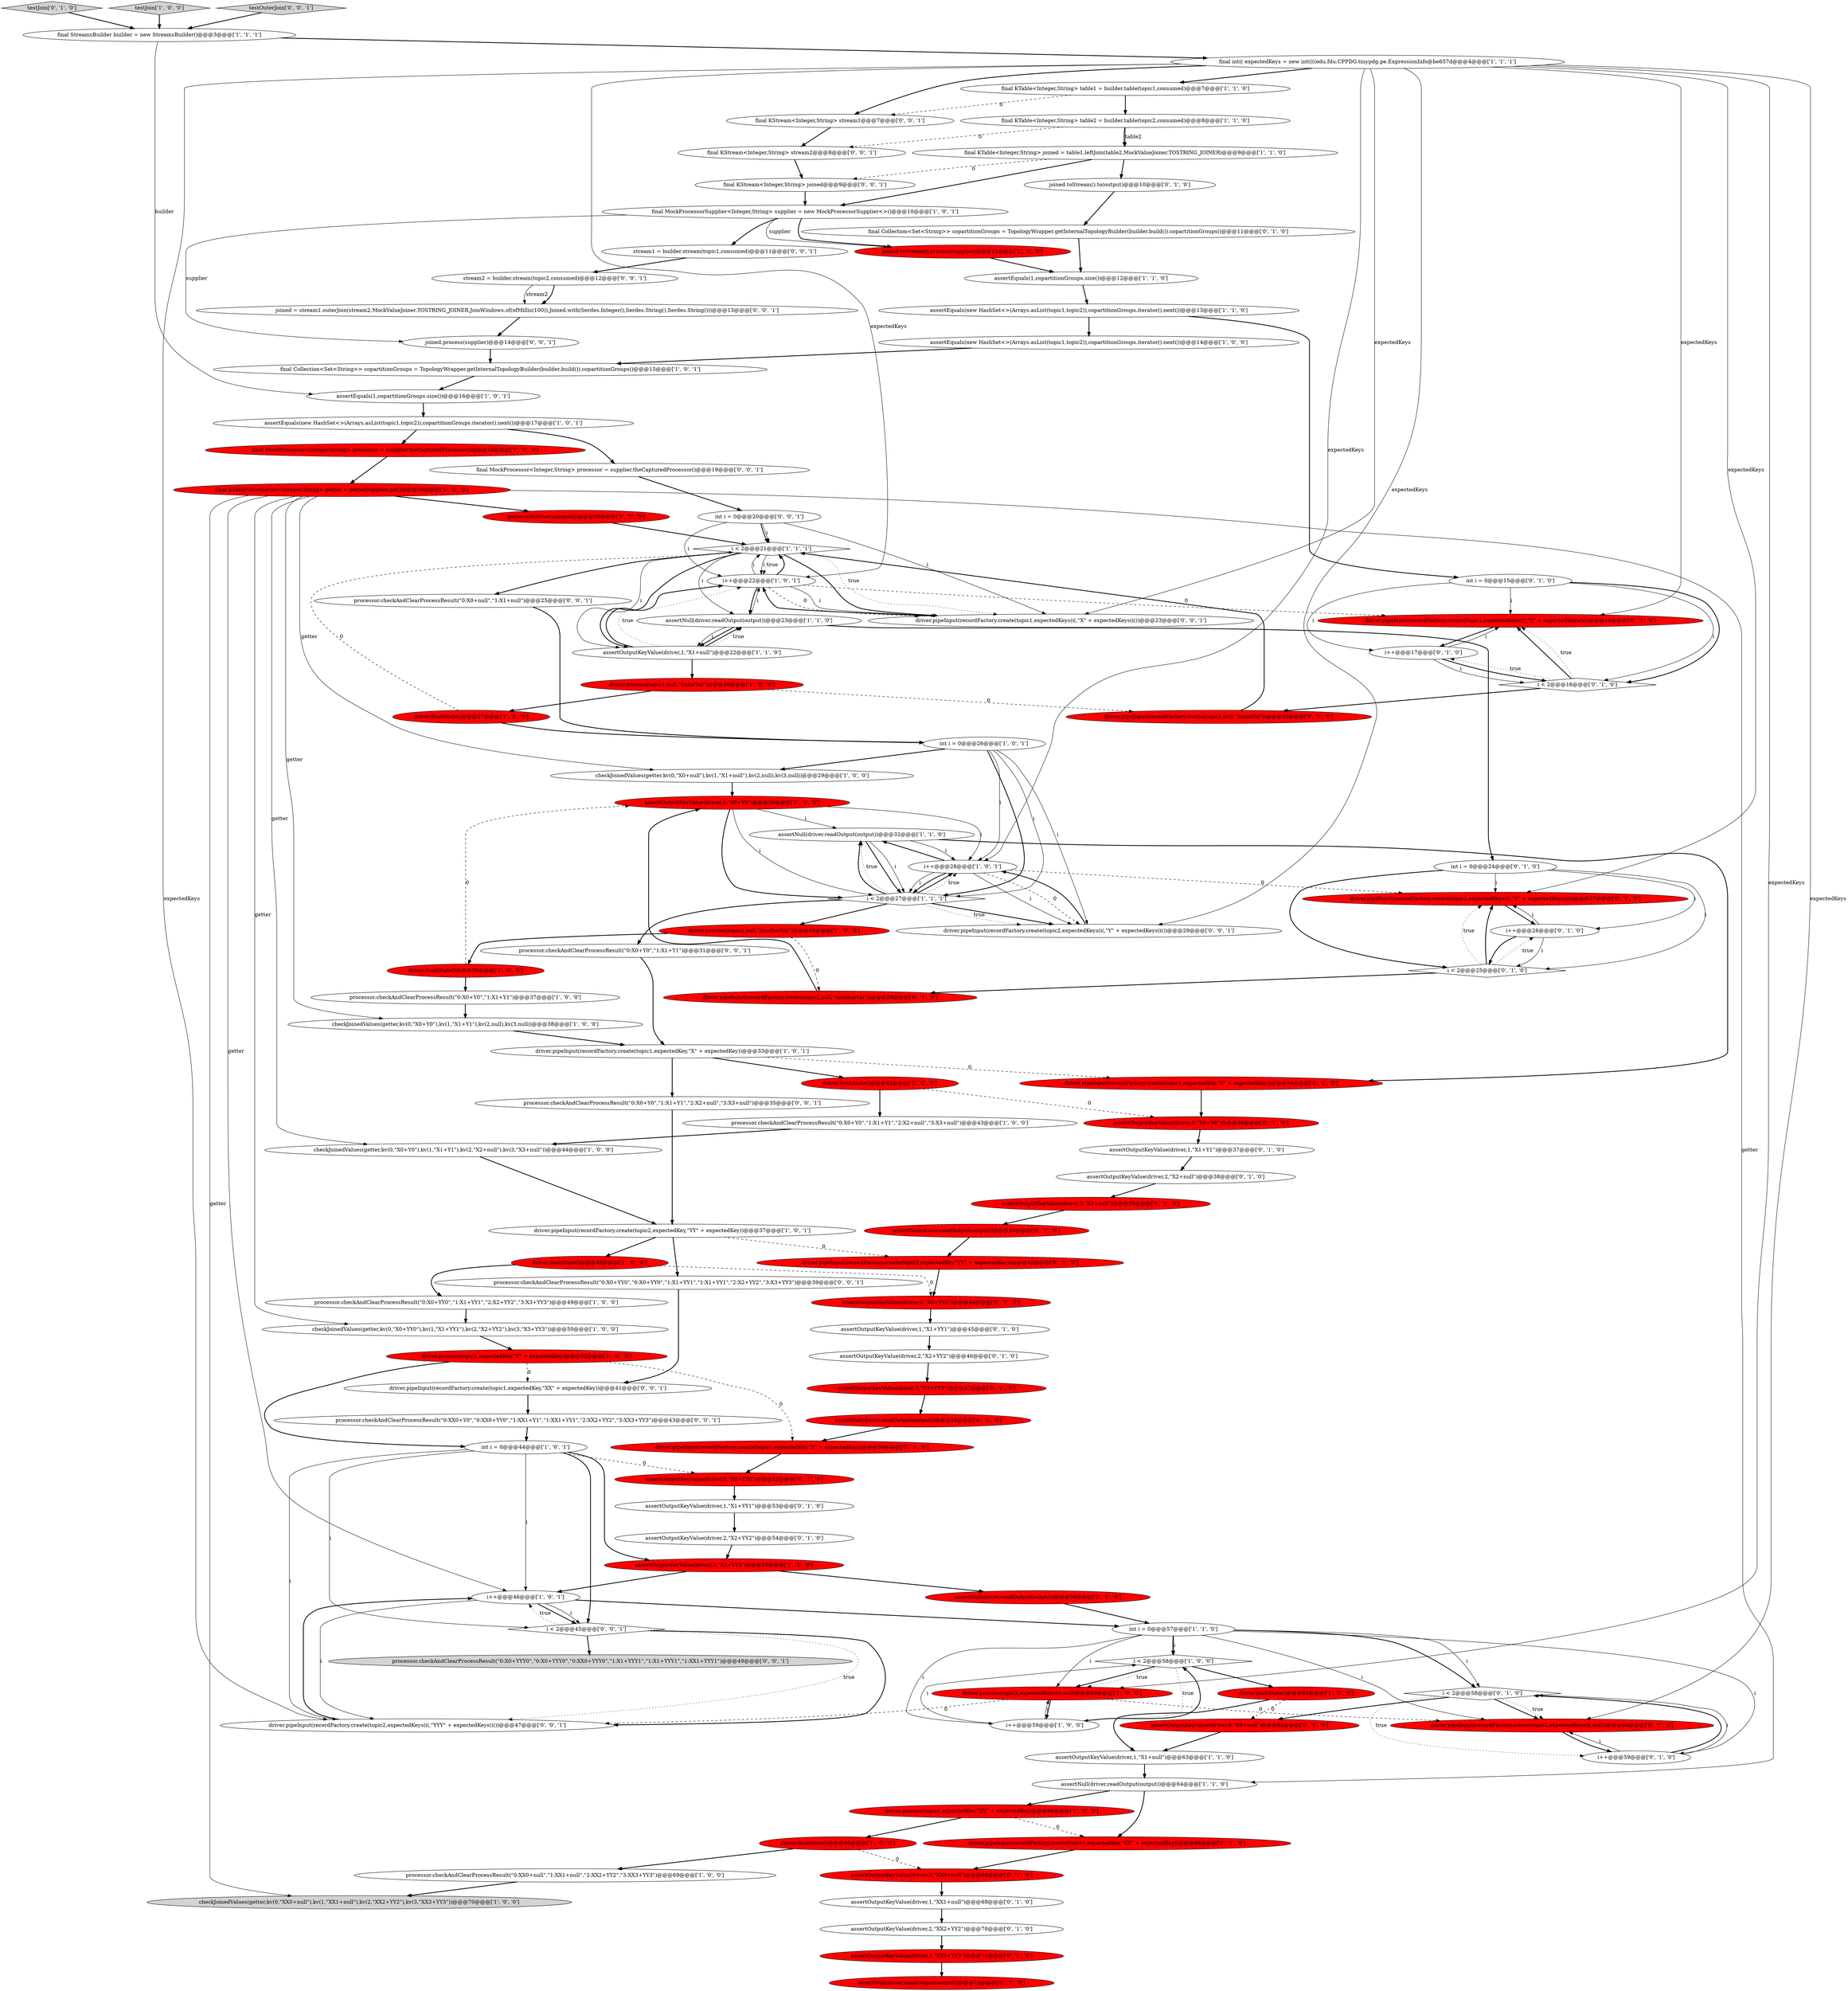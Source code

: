 digraph {
14 [style = filled, label = "final MockProcessorSupplier<Integer,String> supplier = new MockProcessorSupplier<>()@@@10@@@['1', '0', '1']", fillcolor = white, shape = ellipse image = "AAA0AAABBB1BBB"];
23 [style = filled, label = "checkJoinedValues(getter,kv(0,\"X0+null\"),kv(1,\"X1+null\"),kv(2,null),kv(3,null))@@@29@@@['1', '0', '0']", fillcolor = white, shape = ellipse image = "AAA0AAABBB1BBB"];
29 [style = filled, label = "driver.process(topic2,null,\"AnotherVal\")@@@35@@@['1', '0', '0']", fillcolor = red, shape = ellipse image = "AAA1AAABBB1BBB"];
33 [style = filled, label = "assertEquals(new HashSet<>(Arrays.asList(topic1,topic2)),copartitionGroups.iterator().next())@@@17@@@['1', '0', '1']", fillcolor = white, shape = ellipse image = "AAA0AAABBB1BBB"];
50 [style = filled, label = "final MockProcessor<Integer,String> processor = supplier.theCapturedProcessor()@@@18@@@['1', '0', '0']", fillcolor = red, shape = ellipse image = "AAA1AAABBB1BBB"];
77 [style = filled, label = "testJoin['0', '1', '0']", fillcolor = lightgray, shape = diamond image = "AAA0AAABBB2BBB"];
97 [style = filled, label = "processor.checkAndClearProcessResult(\"0:X0+null\",\"1:X1+null\")@@@25@@@['0', '0', '1']", fillcolor = white, shape = ellipse image = "AAA0AAABBB3BBB"];
3 [style = filled, label = "driver.flushState()@@@42@@@['1', '0', '0']", fillcolor = red, shape = ellipse image = "AAA1AAABBB1BBB"];
116 [style = filled, label = "processor.checkAndClearProcessResult(\"0:X0+YYY0\",\"0:X0+YYY0\",\"0:XX0+YYY0\",\"1:X1+YYY1\",\"1:X1+YYY1\",\"1:XX1+YYY1\")@@@49@@@['0', '0', '1']", fillcolor = lightgray, shape = ellipse image = "AAA0AAABBB3BBB"];
15 [style = filled, label = "assertOutputKeyValue(driver,3,\"X3+YY3\")@@@55@@@['1', '1', '0']", fillcolor = red, shape = ellipse image = "AAA1AAABBB1BBB"];
63 [style = filled, label = "i < 2@@@25@@@['0', '1', '0']", fillcolor = white, shape = diamond image = "AAA0AAABBB2BBB"];
53 [style = filled, label = "assertEquals(new HashSet<>(Arrays.asList(topic1,topic2)),copartitionGroups.iterator().next())@@@14@@@['1', '0', '0']", fillcolor = white, shape = ellipse image = "AAA0AAABBB1BBB"];
74 [style = filled, label = "assertOutputKeyValue(driver,1,\"XX1+null\")@@@69@@@['0', '1', '0']", fillcolor = white, shape = ellipse image = "AAA0AAABBB2BBB"];
27 [style = filled, label = "driver.flushState()@@@62@@@['1', '0', '0']", fillcolor = red, shape = ellipse image = "AAA1AAABBB1BBB"];
36 [style = filled, label = "assertNull(driver.readOutput(output))@@@32@@@['1', '1', '0']", fillcolor = white, shape = ellipse image = "AAA0AAABBB1BBB"];
18 [style = filled, label = "driver.pipeInput(recordFactory.create(topic1,expectedKey,\"X\" + expectedKey))@@@33@@@['1', '0', '1']", fillcolor = white, shape = ellipse image = "AAA0AAABBB1BBB"];
25 [style = filled, label = "i++@@@46@@@['1', '0', '1']", fillcolor = white, shape = ellipse image = "AAA0AAABBB1BBB"];
4 [style = filled, label = "checkJoinedValues(getter,kv(0,\"X0+Y0\"),kv(1,\"X1+Y1\"),kv(2,\"X2+null\"),kv(3,\"X3+null\"))@@@44@@@['1', '0', '0']", fillcolor = white, shape = ellipse image = "AAA0AAABBB1BBB"];
20 [style = filled, label = "i++@@@22@@@['1', '0', '1']", fillcolor = white, shape = ellipse image = "AAA0AAABBB1BBB"];
41 [style = filled, label = "final KTable<Integer,String> table1 = builder.table(topic1,consumed)@@@7@@@['1', '1', '0']", fillcolor = white, shape = ellipse image = "AAA0AAABBB1BBB"];
93 [style = filled, label = "driver.pipeInput(recordFactory.create(topic1,null,\"SomeVal\"))@@@20@@@['0', '1', '0']", fillcolor = red, shape = ellipse image = "AAA1AAABBB2BBB"];
99 [style = filled, label = "int i = 0@@@20@@@['0', '0', '1']", fillcolor = white, shape = ellipse image = "AAA0AAABBB3BBB"];
22 [style = filled, label = "driver.process(topic1,null,\"SomeVal\")@@@26@@@['1', '0', '0']", fillcolor = red, shape = ellipse image = "AAA1AAABBB1BBB"];
43 [style = filled, label = "assertEquals(new HashSet<>(Arrays.asList(topic1,topic2)),copartitionGroups.iterator().next())@@@13@@@['1', '1', '0']", fillcolor = white, shape = ellipse image = "AAA0AAABBB1BBB"];
115 [style = filled, label = "driver.pipeInput(recordFactory.create(topic1,expectedKey,\"XX\" + expectedKey))@@@41@@@['0', '0', '1']", fillcolor = white, shape = ellipse image = "AAA0AAABBB3BBB"];
56 [style = filled, label = "assertOutputKeyValue(driver,0,\"X0+Y0\")@@@36@@@['0', '1', '0']", fillcolor = red, shape = ellipse image = "AAA1AAABBB2BBB"];
0 [style = filled, label = "final Collection<Set<String>> copartitionGroups = TopologyWrapper.getInternalTopologyBuilder(builder.build()).copartitionGroups()@@@15@@@['1', '0', '1']", fillcolor = white, shape = ellipse image = "AAA0AAABBB1BBB"];
24 [style = filled, label = "processor.checkAndClearProcessResult(\"0:X0+YY0\",\"1:X1+YY1\",\"2:X2+YY2\",\"3:X3+YY3\")@@@49@@@['1', '0', '0']", fillcolor = white, shape = ellipse image = "AAA0AAABBB1BBB"];
88 [style = filled, label = "final Collection<Set<String>> copartitionGroups = TopologyWrapper.getInternalTopologyBuilder(builder.build()).copartitionGroups()@@@11@@@['0', '1', '0']", fillcolor = white, shape = ellipse image = "AAA0AAABBB2BBB"];
62 [style = filled, label = "joined.toStream().to(output)@@@10@@@['0', '1', '0']", fillcolor = white, shape = ellipse image = "AAA0AAABBB2BBB"];
10 [style = filled, label = "int i = 0@@@44@@@['1', '0', '1']", fillcolor = white, shape = ellipse image = "AAA0AAABBB1BBB"];
35 [style = filled, label = "final KTable<Integer,String> joined = table1.leftJoin(table2,MockValueJoiner.TOSTRING_JOINER)@@@9@@@['1', '1', '0']", fillcolor = white, shape = ellipse image = "AAA0AAABBB1BBB"];
30 [style = filled, label = "assertOutputKeyValue(driver,0,\"X0+Y0\")@@@30@@@['1', '1', '0']", fillcolor = red, shape = ellipse image = "AAA1AAABBB1BBB"];
59 [style = filled, label = "assertOutputKeyValue(driver,0,\"X0+null\")@@@62@@@['0', '1', '0']", fillcolor = red, shape = ellipse image = "AAA1AAABBB2BBB"];
86 [style = filled, label = "int i = 0@@@24@@@['0', '1', '0']", fillcolor = white, shape = ellipse image = "AAA0AAABBB2BBB"];
9 [style = filled, label = "int i = 0@@@26@@@['1', '0', '1']", fillcolor = white, shape = ellipse image = "AAA0AAABBB1BBB"];
100 [style = filled, label = "processor.checkAndClearProcessResult(\"0:XX0+Y0\",\"0:XX0+YY0\",\"1:XX1+Y1\",\"1:XX1+YY1\",\"2:XX2+YY2\",\"3:XX3+YY3\")@@@43@@@['0', '0', '1']", fillcolor = white, shape = ellipse image = "AAA0AAABBB3BBB"];
80 [style = filled, label = "assertOutputKeyValue(driver,1,\"X1+YY1\")@@@53@@@['0', '1', '0']", fillcolor = white, shape = ellipse image = "AAA0AAABBB2BBB"];
54 [style = filled, label = "processor.checkAndClearProcessResult(\"0:XX0+null\",\"1:XX1+null\",\"2:XX2+YY2\",\"3:XX3+YY3\")@@@69@@@['1', '0', '0']", fillcolor = white, shape = ellipse image = "AAA0AAABBB1BBB"];
21 [style = filled, label = "getter.init(driver.context())@@@20@@@['1', '0', '0']", fillcolor = red, shape = ellipse image = "AAA1AAABBB1BBB"];
96 [style = filled, label = "driver.pipeInput(recordFactory.create(topic1,expectedKeys(i(,\"X\" + expectedKeys(i())@@@23@@@['0', '0', '1']", fillcolor = white, shape = ellipse image = "AAA0AAABBB3BBB"];
107 [style = filled, label = "final MockProcessor<Integer,String> processor = supplier.theCapturedProcessor()@@@19@@@['0', '0', '1']", fillcolor = white, shape = ellipse image = "AAA0AAABBB3BBB"];
87 [style = filled, label = "assertOutputKeyValue(driver,1,\"X1+Y1\")@@@37@@@['0', '1', '0']", fillcolor = white, shape = ellipse image = "AAA0AAABBB2BBB"];
108 [style = filled, label = "joined.process(supplier)@@@14@@@['0', '0', '1']", fillcolor = white, shape = ellipse image = "AAA0AAABBB3BBB"];
101 [style = filled, label = "processor.checkAndClearProcessResult(\"0:X0+YY0\",\"0:X0+YY0\",\"1:X1+YY1\",\"1:X1+YY1\",\"2:X2+YY2\",\"3:X3+YY3\")@@@39@@@['0', '0', '1']", fillcolor = white, shape = ellipse image = "AAA0AAABBB3BBB"];
112 [style = filled, label = "processor.checkAndClearProcessResult(\"0:X0+Y0\",\"1:X1+Y1\",\"2:X2+null\",\"3:X3+null\")@@@35@@@['0', '0', '1']", fillcolor = white, shape = ellipse image = "AAA0AAABBB3BBB"];
73 [style = filled, label = "assertOutputKeyValue(driver,2,\"XX2+YY2\")@@@70@@@['0', '1', '0']", fillcolor = white, shape = ellipse image = "AAA0AAABBB2BBB"];
84 [style = filled, label = "i < 2@@@58@@@['0', '1', '0']", fillcolor = white, shape = diamond image = "AAA0AAABBB2BBB"];
26 [style = filled, label = "assertEquals(1,copartitionGroups.size())@@@12@@@['1', '1', '0']", fillcolor = white, shape = ellipse image = "AAA0AAABBB1BBB"];
61 [style = filled, label = "driver.pipeInput(recordFactory.create(topic2,expectedKeys(i(,null))@@@60@@@['0', '1', '0']", fillcolor = red, shape = ellipse image = "AAA1AAABBB2BBB"];
55 [style = filled, label = "assertOutputKeyValue(driver,1,\"X1+null\")@@@63@@@['1', '1', '0']", fillcolor = white, shape = ellipse image = "AAA0AAABBB1BBB"];
13 [style = filled, label = "checkJoinedValues(getter,kv(0,\"X0+Y0\"),kv(1,\"X1+Y1\"),kv(2,null),kv(3,null))@@@38@@@['1', '0', '0']", fillcolor = white, shape = ellipse image = "AAA0AAABBB1BBB"];
12 [style = filled, label = "i++@@@28@@@['1', '0', '1']", fillcolor = white, shape = ellipse image = "AAA0AAABBB1BBB"];
76 [style = filled, label = "driver.pipeInput(recordFactory.create(topic1,expectedKey,\"XX\" + expectedKey))@@@66@@@['0', '1', '0']", fillcolor = red, shape = ellipse image = "AAA1AAABBB2BBB"];
110 [style = filled, label = "stream1 = builder.stream(topic1,consumed)@@@11@@@['0', '0', '1']", fillcolor = white, shape = ellipse image = "AAA0AAABBB3BBB"];
113 [style = filled, label = "joined = stream1.outerJoin(stream2,MockValueJoiner.TOSTRING_JOINER,JoinWindows.of(ofMillis(100)),Joined.with(Serdes.Integer(),Serdes.String(),Serdes.String()))@@@13@@@['0', '0', '1']", fillcolor = white, shape = ellipse image = "AAA0AAABBB3BBB"];
111 [style = filled, label = "final KStream<Integer,String> joined@@@9@@@['0', '0', '1']", fillcolor = white, shape = ellipse image = "AAA0AAABBB3BBB"];
72 [style = filled, label = "assertOutputKeyValue(driver,3,\"X3+null\")@@@39@@@['0', '1', '0']", fillcolor = red, shape = ellipse image = "AAA1AAABBB2BBB"];
8 [style = filled, label = "i < 2@@@58@@@['1', '0', '0']", fillcolor = white, shape = diamond image = "AAA0AAABBB1BBB"];
32 [style = filled, label = "final KTable<Integer,String> table2 = builder.table(topic2,consumed)@@@8@@@['1', '1', '0']", fillcolor = white, shape = ellipse image = "AAA0AAABBB1BBB"];
31 [style = filled, label = "assertEquals(1,copartitionGroups.size())@@@16@@@['1', '0', '1']", fillcolor = white, shape = ellipse image = "AAA0AAABBB1BBB"];
114 [style = filled, label = "stream2 = builder.stream(topic2,consumed)@@@12@@@['0', '0', '1']", fillcolor = white, shape = ellipse image = "AAA0AAABBB3BBB"];
37 [style = filled, label = "processor.checkAndClearProcessResult(\"0:X0+Y0\",\"1:X1+Y1\",\"2:X2+null\",\"3:X3+null\")@@@43@@@['1', '0', '0']", fillcolor = white, shape = ellipse image = "AAA0AAABBB1BBB"];
58 [style = filled, label = "assertOutputKeyValue(driver,2,\"X2+YY2\")@@@54@@@['0', '1', '0']", fillcolor = white, shape = ellipse image = "AAA0AAABBB2BBB"];
75 [style = filled, label = "assertOutputKeyValue(driver,0,\"X0+YY0\")@@@44@@@['0', '1', '0']", fillcolor = red, shape = ellipse image = "AAA1AAABBB2BBB"];
105 [style = filled, label = "final KStream<Integer,String> stream1@@@7@@@['0', '0', '1']", fillcolor = white, shape = ellipse image = "AAA0AAABBB3BBB"];
109 [style = filled, label = "driver.pipeInput(recordFactory.create(topic2,expectedKeys(i(,\"Y\" + expectedKeys(i())@@@29@@@['0', '0', '1']", fillcolor = white, shape = ellipse image = "AAA0AAABBB3BBB"];
104 [style = filled, label = "final KStream<Integer,String> stream2@@@8@@@['0', '0', '1']", fillcolor = white, shape = ellipse image = "AAA0AAABBB3BBB"];
52 [style = filled, label = "int i = 0@@@57@@@['1', '1', '0']", fillcolor = white, shape = ellipse image = "AAA0AAABBB1BBB"];
81 [style = filled, label = "assertNull(driver.readOutput(output))@@@40@@@['0', '1', '0']", fillcolor = red, shape = ellipse image = "AAA1AAABBB2BBB"];
67 [style = filled, label = "i++@@@59@@@['0', '1', '0']", fillcolor = white, shape = ellipse image = "AAA0AAABBB2BBB"];
44 [style = filled, label = "driver.process(topic2,expectedKeys(i(,null)@@@60@@@['1', '0', '0']", fillcolor = red, shape = ellipse image = "AAA1AAABBB1BBB"];
83 [style = filled, label = "driver.pipeInput(recordFactory.create(topic1,expectedKeys(i(,\"X\" + expectedKeys(i())@@@18@@@['0', '1', '0']", fillcolor = red, shape = ellipse image = "AAA1AAABBB2BBB"];
71 [style = filled, label = "driver.pipeInput(recordFactory.create(topic1,expectedKey,\"X\" + expectedKey))@@@34@@@['0', '1', '0']", fillcolor = red, shape = ellipse image = "AAA1AAABBB2BBB"];
16 [style = filled, label = "driver.flushState()@@@68@@@['1', '0', '0']", fillcolor = red, shape = ellipse image = "AAA1AAABBB1BBB"];
91 [style = filled, label = "driver.pipeInput(recordFactory.create(topic2,expectedKey,\"YY\" + expectedKey))@@@42@@@['0', '1', '0']", fillcolor = red, shape = ellipse image = "AAA1AAABBB2BBB"];
95 [style = filled, label = "i++@@@26@@@['0', '1', '0']", fillcolor = white, shape = ellipse image = "AAA0AAABBB2BBB"];
1 [style = filled, label = "assertNull(driver.readOutput(output))@@@64@@@['1', '1', '0']", fillcolor = white, shape = ellipse image = "AAA0AAABBB1BBB"];
17 [style = filled, label = "driver.flushState()@@@27@@@['1', '0', '0']", fillcolor = red, shape = ellipse image = "AAA1AAABBB1BBB"];
66 [style = filled, label = "assertOutputKeyValue(driver,0,\"X0+YY0\")@@@52@@@['0', '1', '0']", fillcolor = red, shape = ellipse image = "AAA1AAABBB2BBB"];
69 [style = filled, label = "driver.pipeInput(recordFactory.create(topic2,null,\"AnotherVal\"))@@@29@@@['0', '1', '0']", fillcolor = red, shape = ellipse image = "AAA1AAABBB2BBB"];
47 [style = filled, label = "final KTableValueGetter<Integer,String> getter = getterSupplier.get()@@@19@@@['1', '0', '0']", fillcolor = red, shape = ellipse image = "AAA1AAABBB1BBB"];
78 [style = filled, label = "assertOutputKeyValue(driver,2,\"X2+YY2\")@@@46@@@['0', '1', '0']", fillcolor = white, shape = ellipse image = "AAA0AAABBB2BBB"];
92 [style = filled, label = "assertOutputKeyValue(driver,3,\"X3+YY3\")@@@47@@@['0', '1', '0']", fillcolor = red, shape = ellipse image = "AAA1AAABBB2BBB"];
68 [style = filled, label = "driver.pipeInput(recordFactory.create(topic1,expectedKey,\"X\" + expectedKey))@@@50@@@['0', '1', '0']", fillcolor = red, shape = ellipse image = "AAA1AAABBB2BBB"];
48 [style = filled, label = "joined.toStream().process(supplier)@@@11@@@['1', '0', '0']", fillcolor = red, shape = ellipse image = "AAA1AAABBB1BBB"];
70 [style = filled, label = "assertOutputKeyValue(driver,1,\"X1+YY1\")@@@45@@@['0', '1', '0']", fillcolor = white, shape = ellipse image = "AAA0AAABBB2BBB"];
57 [style = filled, label = "int i = 0@@@15@@@['0', '1', '0']", fillcolor = white, shape = ellipse image = "AAA0AAABBB2BBB"];
64 [style = filled, label = "assertNull(driver.readOutput(output))@@@56@@@['0', '1', '0']", fillcolor = red, shape = ellipse image = "AAA1AAABBB2BBB"];
45 [style = filled, label = "driver.flushState()@@@48@@@['1', '0', '0']", fillcolor = red, shape = ellipse image = "AAA1AAABBB1BBB"];
19 [style = filled, label = "testJoin['1', '0', '0']", fillcolor = lightgray, shape = diamond image = "AAA0AAABBB1BBB"];
28 [style = filled, label = "assertOutputKeyValue(driver,1,\"X1+null\")@@@22@@@['1', '1', '0']", fillcolor = white, shape = ellipse image = "AAA0AAABBB1BBB"];
94 [style = filled, label = "assertOutputKeyValue(driver,0,\"XX0+null\")@@@68@@@['0', '1', '0']", fillcolor = red, shape = ellipse image = "AAA1AAABBB2BBB"];
39 [style = filled, label = "driver.process(topic1,expectedKey,\"X\" + expectedKey)@@@52@@@['1', '0', '0']", fillcolor = red, shape = ellipse image = "AAA1AAABBB1BBB"];
42 [style = filled, label = "checkJoinedValues(getter,kv(0,\"XX0+null\"),kv(1,\"XX1+null\"),kv(2,\"XX2+YY2\"),kv(3,\"XX3+YY3\"))@@@70@@@['1', '0', '0']", fillcolor = lightgray, shape = ellipse image = "AAA0AAABBB1BBB"];
51 [style = filled, label = "driver.process(topic1,expectedKey,\"XX\" + expectedKey)@@@66@@@['1', '0', '0']", fillcolor = red, shape = ellipse image = "AAA1AAABBB1BBB"];
7 [style = filled, label = "i < 2@@@21@@@['1', '1', '1']", fillcolor = white, shape = diamond image = "AAA0AAABBB1BBB"];
60 [style = filled, label = "assertNull(driver.readOutput(output))@@@48@@@['0', '1', '0']", fillcolor = red, shape = ellipse image = "AAA1AAABBB2BBB"];
49 [style = filled, label = "i < 2@@@27@@@['1', '1', '1']", fillcolor = white, shape = diamond image = "AAA0AAABBB1BBB"];
38 [style = filled, label = "driver.pipeInput(recordFactory.create(topic2,expectedKey,\"YY\" + expectedKey))@@@37@@@['1', '0', '1']", fillcolor = white, shape = ellipse image = "AAA0AAABBB1BBB"];
85 [style = filled, label = "i++@@@17@@@['0', '1', '0']", fillcolor = white, shape = ellipse image = "AAA0AAABBB2BBB"];
103 [style = filled, label = "driver.pipeInput(recordFactory.create(topic2,expectedKeys(i(,\"YYY\" + expectedKeys(i())@@@47@@@['0', '0', '1']", fillcolor = white, shape = ellipse image = "AAA0AAABBB3BBB"];
6 [style = filled, label = "processor.checkAndClearProcessResult(\"0:X0+Y0\",\"1:X1+Y1\")@@@37@@@['1', '0', '0']", fillcolor = white, shape = ellipse image = "AAA0AAABBB1BBB"];
89 [style = filled, label = "i < 2@@@16@@@['0', '1', '0']", fillcolor = white, shape = diamond image = "AAA0AAABBB2BBB"];
106 [style = filled, label = "processor.checkAndClearProcessResult(\"0:X0+Y0\",\"1:X1+Y1\")@@@31@@@['0', '0', '1']", fillcolor = white, shape = ellipse image = "AAA0AAABBB3BBB"];
65 [style = filled, label = "assertOutputKeyValue(driver,3,\"XX3+YY3\")@@@71@@@['0', '1', '0']", fillcolor = red, shape = ellipse image = "AAA1AAABBB2BBB"];
34 [style = filled, label = "i++@@@59@@@['1', '0', '0']", fillcolor = white, shape = ellipse image = "AAA0AAABBB1BBB"];
79 [style = filled, label = "driver.pipeInput(recordFactory.create(topic2,expectedKeys(i(,\"Y\" + expectedKeys(i())@@@27@@@['0', '1', '0']", fillcolor = red, shape = ellipse image = "AAA1AAABBB2BBB"];
102 [style = filled, label = "i < 2@@@45@@@['0', '0', '1']", fillcolor = white, shape = diamond image = "AAA0AAABBB3BBB"];
40 [style = filled, label = "final int(( expectedKeys = new int((((edu.fdu.CPPDG.tinypdg.pe.ExpressionInfo@be657d@@@4@@@['1', '1', '1']", fillcolor = white, shape = ellipse image = "AAA0AAABBB1BBB"];
2 [style = filled, label = "assertNull(driver.readOutput(output))@@@23@@@['1', '1', '0']", fillcolor = white, shape = ellipse image = "AAA0AAABBB1BBB"];
90 [style = filled, label = "assertNull(driver.readOutput(output))@@@72@@@['0', '1', '0']", fillcolor = red, shape = ellipse image = "AAA1AAABBB2BBB"];
5 [style = filled, label = "checkJoinedValues(getter,kv(0,\"X0+YY0\"),kv(1,\"X1+YY1\"),kv(2,\"X2+YY2\"),kv(3,\"X3+YY3\"))@@@50@@@['1', '0', '0']", fillcolor = white, shape = ellipse image = "AAA0AAABBB1BBB"];
98 [style = filled, label = "testOuterJoin['0', '0', '1']", fillcolor = lightgray, shape = diamond image = "AAA0AAABBB3BBB"];
82 [style = filled, label = "assertOutputKeyValue(driver,2,\"X2+null\")@@@38@@@['0', '1', '0']", fillcolor = white, shape = ellipse image = "AAA0AAABBB2BBB"];
11 [style = filled, label = "driver.flushState()@@@36@@@['1', '0', '0']", fillcolor = red, shape = ellipse image = "AAA1AAABBB1BBB"];
46 [style = filled, label = "final StreamsBuilder builder = new StreamsBuilder()@@@3@@@['1', '1', '1']", fillcolor = white, shape = ellipse image = "AAA0AAABBB1BBB"];
32->35 [style = bold, label=""];
18->3 [style = bold, label=""];
52->8 [style = bold, label=""];
9->109 [style = solid, label="i"];
7->96 [style = dotted, label="true"];
84->61 [style = bold, label=""];
20->96 [style = dashed, label="0"];
25->52 [style = bold, label=""];
73->65 [style = bold, label=""];
28->20 [style = bold, label=""];
32->35 [style = solid, label="table2"];
15->25 [style = bold, label=""];
89->83 [style = bold, label=""];
17->9 [style = bold, label=""];
18->112 [style = bold, label=""];
14->48 [style = solid, label="supplier"];
68->66 [style = bold, label=""];
103->25 [style = bold, label=""];
36->12 [style = solid, label="i"];
97->9 [style = bold, label=""];
30->49 [style = bold, label=""];
8->44 [style = bold, label=""];
96->20 [style = bold, label=""];
89->93 [style = bold, label=""];
51->76 [style = dashed, label="0"];
45->24 [style = bold, label=""];
78->92 [style = bold, label=""];
112->38 [style = bold, label=""];
52->84 [style = solid, label="i"];
12->79 [style = dashed, label="0"];
69->30 [style = bold, label=""];
22->93 [style = dashed, label="0"];
65->90 [style = bold, label=""];
39->68 [style = dashed, label="0"];
87->82 [style = bold, label=""];
105->104 [style = bold, label=""];
86->63 [style = solid, label="i"];
102->103 [style = bold, label=""];
63->95 [style = dotted, label="true"];
99->96 [style = solid, label="i"];
38->101 [style = bold, label=""];
107->99 [style = bold, label=""];
43->53 [style = bold, label=""];
10->66 [style = dashed, label="0"];
66->80 [style = bold, label=""];
84->59 [style = bold, label=""];
12->109 [style = solid, label="i"];
79->95 [style = bold, label=""];
60->68 [style = bold, label=""];
20->96 [style = solid, label="i"];
83->85 [style = bold, label=""];
25->103 [style = solid, label="i"];
25->102 [style = bold, label=""];
91->75 [style = bold, label=""];
40->105 [style = bold, label=""];
49->36 [style = dotted, label="true"];
89->85 [style = dotted, label="true"];
10->102 [style = solid, label="i"];
8->27 [style = bold, label=""];
2->28 [style = bold, label=""];
7->28 [style = solid, label="i"];
14->48 [style = bold, label=""];
49->36 [style = bold, label=""];
80->58 [style = bold, label=""];
44->61 [style = dashed, label="0"];
12->49 [style = solid, label="i"];
40->44 [style = solid, label="expectedKeys"];
84->61 [style = dotted, label="true"];
102->116 [style = bold, label=""];
17->7 [style = dashed, label="0"];
49->12 [style = bold, label=""];
41->32 [style = bold, label=""];
4->38 [style = bold, label=""];
64->52 [style = bold, label=""];
36->71 [style = bold, label=""];
23->30 [style = bold, label=""];
40->79 [style = solid, label="expectedKeys"];
5->39 [style = bold, label=""];
95->63 [style = solid, label="i"];
40->20 [style = solid, label="expectedKeys"];
84->67 [style = dotted, label="true"];
86->63 [style = bold, label=""];
34->44 [style = solid, label="i"];
89->83 [style = dotted, label="true"];
82->72 [style = bold, label=""];
28->2 [style = dotted, label="true"];
3->56 [style = dashed, label="0"];
26->43 [style = bold, label=""];
38->45 [style = bold, label=""];
67->61 [style = solid, label="i"];
63->69 [style = bold, label=""];
67->84 [style = bold, label=""];
14->108 [style = solid, label="supplier"];
34->8 [style = bold, label=""];
30->49 [style = solid, label="i"];
51->16 [style = bold, label=""];
113->108 [style = bold, label=""];
27->59 [style = dashed, label="0"];
29->69 [style = dashed, label="0"];
39->115 [style = dashed, label="0"];
33->50 [style = bold, label=""];
12->109 [style = dashed, label="0"];
8->34 [style = dotted, label="true"];
85->83 [style = solid, label="i"];
24->5 [style = bold, label=""];
101->115 [style = bold, label=""];
49->106 [style = bold, label=""];
7->96 [style = bold, label=""];
109->12 [style = bold, label=""];
115->100 [style = bold, label=""];
36->49 [style = bold, label=""];
30->36 [style = solid, label="i"];
93->7 [style = bold, label=""];
1->51 [style = bold, label=""];
31->33 [style = bold, label=""];
44->34 [style = bold, label=""];
63->79 [style = dotted, label="true"];
49->109 [style = bold, label=""];
22->17 [style = bold, label=""];
21->7 [style = bold, label=""];
59->55 [style = bold, label=""];
1->76 [style = bold, label=""];
2->86 [style = bold, label=""];
111->14 [style = bold, label=""];
2->28 [style = solid, label="i"];
19->46 [style = bold, label=""];
32->104 [style = dashed, label="0"];
15->64 [style = bold, label=""];
46->40 [style = bold, label=""];
20->7 [style = bold, label=""];
58->15 [style = bold, label=""];
99->7 [style = solid, label="i"];
52->61 [style = solid, label="i"];
49->109 [style = dotted, label="true"];
70->78 [style = bold, label=""];
86->79 [style = solid, label="i"];
81->91 [style = bold, label=""];
29->11 [style = bold, label=""];
14->110 [style = bold, label=""];
13->18 [style = bold, label=""];
0->31 [style = bold, label=""];
47->25 [style = solid, label="getter"];
71->56 [style = bold, label=""];
106->18 [style = bold, label=""];
57->85 [style = solid, label="i"];
94->74 [style = bold, label=""];
57->89 [style = solid, label="i"];
20->7 [style = solid, label="i"];
3->37 [style = bold, label=""];
63->79 [style = bold, label=""];
114->113 [style = bold, label=""];
7->2 [style = solid, label="i"];
28->20 [style = dotted, label="true"];
47->13 [style = solid, label="getter"];
47->5 [style = solid, label="getter"];
34->8 [style = solid, label="i"];
40->12 [style = solid, label="expectedKeys"];
12->36 [style = bold, label=""];
99->7 [style = bold, label=""];
20->83 [style = dashed, label="0"];
67->84 [style = solid, label="i"];
104->111 [style = bold, label=""];
9->49 [style = solid, label="i"];
100->10 [style = bold, label=""];
35->14 [style = bold, label=""];
52->67 [style = solid, label="i"];
25->102 [style = solid, label="i"];
18->71 [style = dashed, label="0"];
54->42 [style = bold, label=""];
48->26 [style = bold, label=""];
16->54 [style = bold, label=""];
12->49 [style = bold, label=""];
2->20 [style = solid, label="i"];
99->20 [style = solid, label="i"];
52->84 [style = bold, label=""];
95->79 [style = solid, label="i"];
27->55 [style = bold, label=""];
7->28 [style = bold, label=""];
72->81 [style = bold, label=""];
47->4 [style = solid, label="getter"];
6->13 [style = bold, label=""];
108->0 [style = bold, label=""];
52->34 [style = solid, label="i"];
41->105 [style = dashed, label="0"];
88->26 [style = bold, label=""];
47->21 [style = bold, label=""];
9->49 [style = bold, label=""];
52->44 [style = solid, label="i"];
102->103 [style = dotted, label="true"];
28->22 [style = bold, label=""];
53->0 [style = bold, label=""];
61->67 [style = bold, label=""];
49->29 [style = bold, label=""];
75->70 [style = bold, label=""];
85->89 [style = solid, label="i"];
40->96 [style = solid, label="expectedKeys"];
57->83 [style = solid, label="i"];
10->15 [style = bold, label=""];
43->57 [style = bold, label=""];
7->20 [style = solid, label="i"];
98->46 [style = bold, label=""];
114->113 [style = solid, label="stream2"];
95->63 [style = bold, label=""];
11->6 [style = bold, label=""];
49->12 [style = dotted, label="true"];
52->8 [style = solid, label="i"];
74->73 [style = bold, label=""];
62->88 [style = bold, label=""];
36->49 [style = solid, label="i"];
8->44 [style = dotted, label="true"];
92->60 [style = bold, label=""];
102->25 [style = dotted, label="true"];
46->31 [style = solid, label="builder"];
76->94 [style = bold, label=""];
37->4 [style = bold, label=""];
77->46 [style = bold, label=""];
7->20 [style = dotted, label="true"];
20->2 [style = bold, label=""];
9->23 [style = bold, label=""];
28->2 [style = bold, label=""];
40->103 [style = solid, label="expectedKeys"];
10->103 [style = solid, label="i"];
16->94 [style = dashed, label="0"];
30->12 [style = solid, label="i"];
35->111 [style = dashed, label="0"];
85->89 [style = bold, label=""];
10->102 [style = bold, label=""];
50->47 [style = bold, label=""];
40->83 [style = solid, label="expectedKeys"];
40->109 [style = solid, label="expectedKeys"];
55->1 [style = bold, label=""];
10->25 [style = solid, label="i"];
35->62 [style = bold, label=""];
40->41 [style = bold, label=""];
39->10 [style = bold, label=""];
47->1 [style = solid, label="getter"];
57->89 [style = bold, label=""];
40->61 [style = solid, label="expectedKeys"];
44->103 [style = dashed, label="0"];
86->95 [style = solid, label="i"];
45->75 [style = dashed, label="0"];
11->30 [style = dashed, label="0"];
7->97 [style = bold, label=""];
110->114 [style = bold, label=""];
47->42 [style = solid, label="getter"];
38->91 [style = dashed, label="0"];
33->107 [style = bold, label=""];
47->23 [style = solid, label="getter"];
9->12 [style = solid, label="i"];
56->87 [style = bold, label=""];
}
